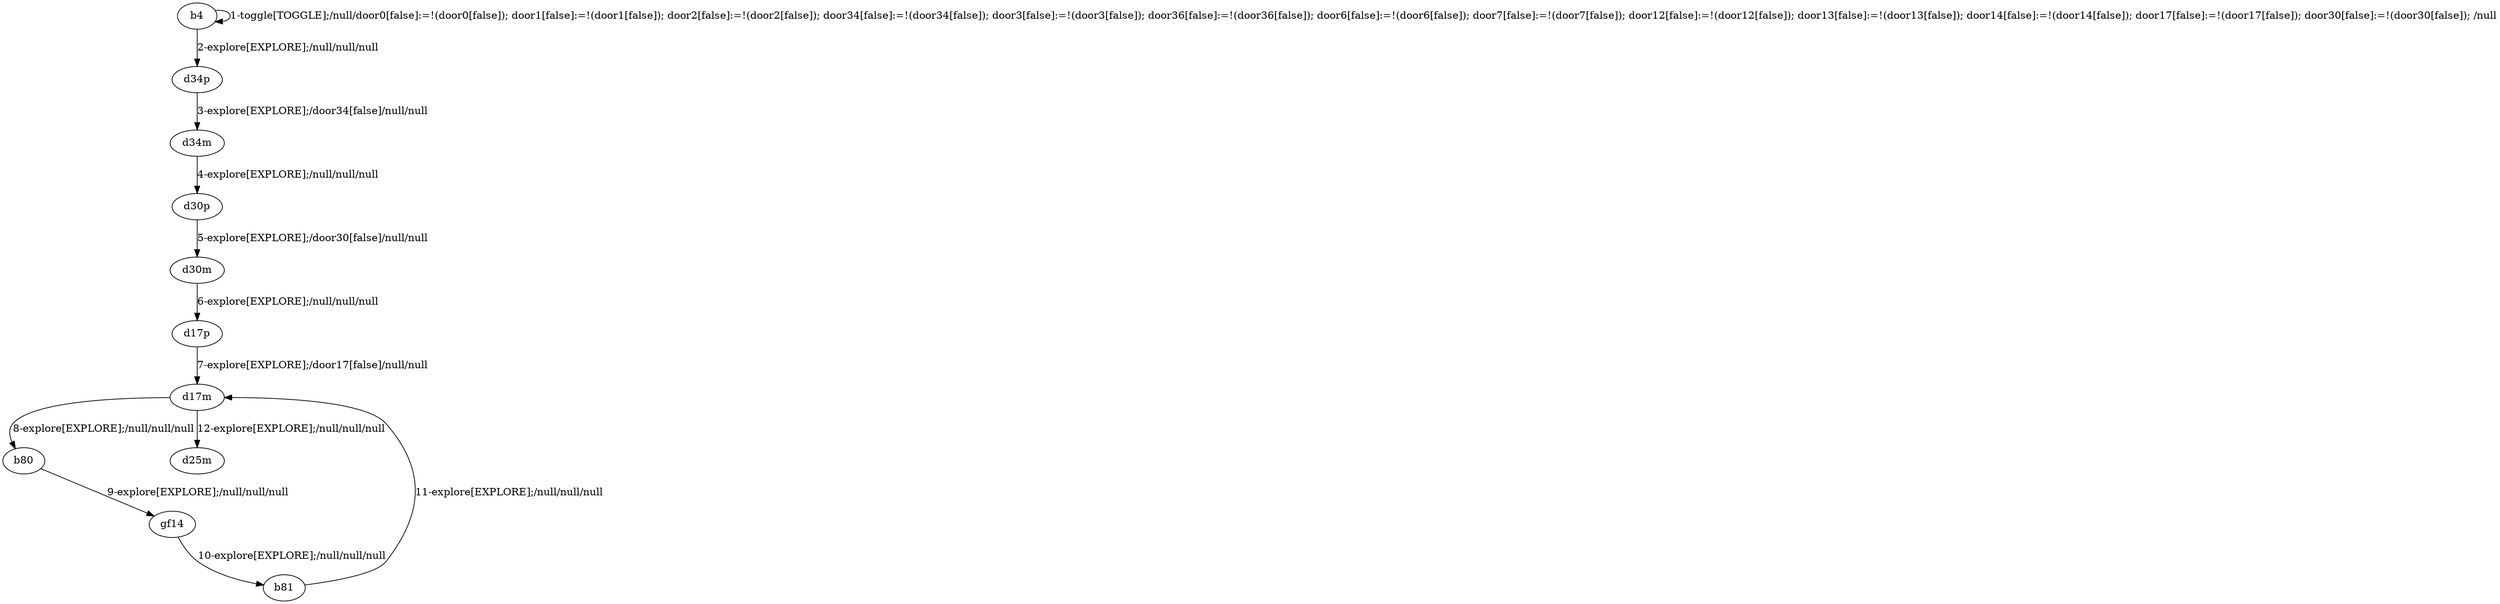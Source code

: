 # Total number of goals covered by this test: 4
# b81 --> d17m
# d17m --> b80
# b80 --> gf14
# gf14 --> b81

digraph g {
"b4" -> "b4" [label = "1-toggle[TOGGLE];/null/door0[false]:=!(door0[false]); door1[false]:=!(door1[false]); door2[false]:=!(door2[false]); door34[false]:=!(door34[false]); door3[false]:=!(door3[false]); door36[false]:=!(door36[false]); door6[false]:=!(door6[false]); door7[false]:=!(door7[false]); door12[false]:=!(door12[false]); door13[false]:=!(door13[false]); door14[false]:=!(door14[false]); door17[false]:=!(door17[false]); door30[false]:=!(door30[false]); /null"];
"b4" -> "d34p" [label = "2-explore[EXPLORE];/null/null/null"];
"d34p" -> "d34m" [label = "3-explore[EXPLORE];/door34[false]/null/null"];
"d34m" -> "d30p" [label = "4-explore[EXPLORE];/null/null/null"];
"d30p" -> "d30m" [label = "5-explore[EXPLORE];/door30[false]/null/null"];
"d30m" -> "d17p" [label = "6-explore[EXPLORE];/null/null/null"];
"d17p" -> "d17m" [label = "7-explore[EXPLORE];/door17[false]/null/null"];
"d17m" -> "b80" [label = "8-explore[EXPLORE];/null/null/null"];
"b80" -> "gf14" [label = "9-explore[EXPLORE];/null/null/null"];
"gf14" -> "b81" [label = "10-explore[EXPLORE];/null/null/null"];
"b81" -> "d17m" [label = "11-explore[EXPLORE];/null/null/null"];
"d17m" -> "d25m" [label = "12-explore[EXPLORE];/null/null/null"];
}